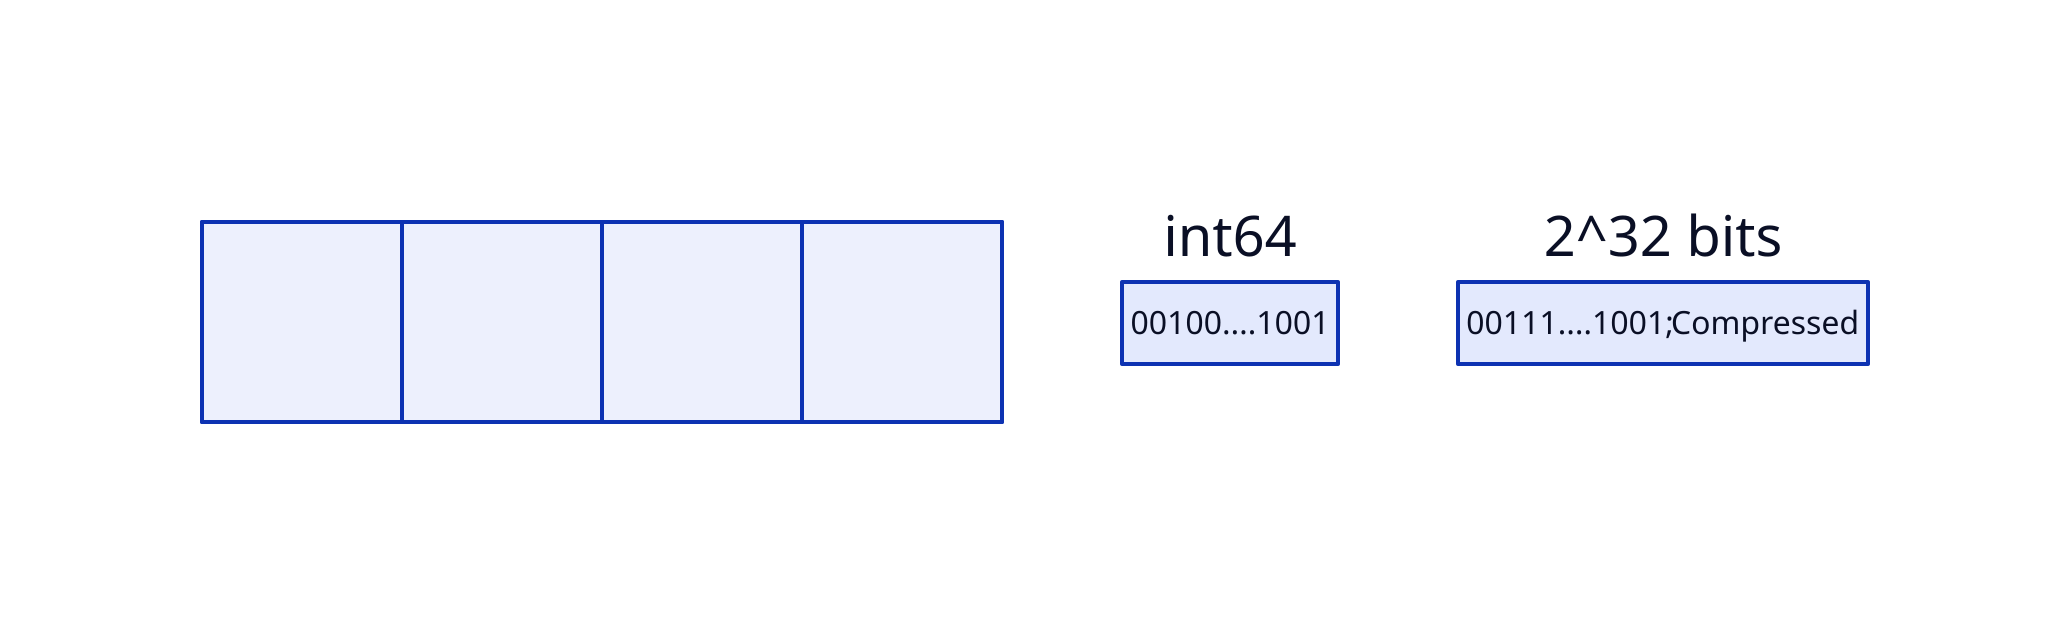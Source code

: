 classes: {
  empty_shell: {
    vertical-gap: 0
    style.fill: transparent
    style.stroke-width: 0
  }
}

LogHorizontal: "" {
  grid-rows: 1
  grid-columns: 4
  horizontal-gap: 0
  vertical-gap: 0
  a: ""
  b: ""
  c: ""
  d: ""
}

LongBitMap: "int64" {
  grid-rows: 1
  grid-gap: 10
  text: "00100....1001" {
    shape: text
  }
  label.near: outside-top-center
}
Chunck: "2^32 bits" {
  grid-columns: 2
  grid-gap: 10
  bits: "00111....1001;" {
    shape: text
  }
  size: "Compressed" {
    shape: text
  }
  label.near: outside-top-center
}
